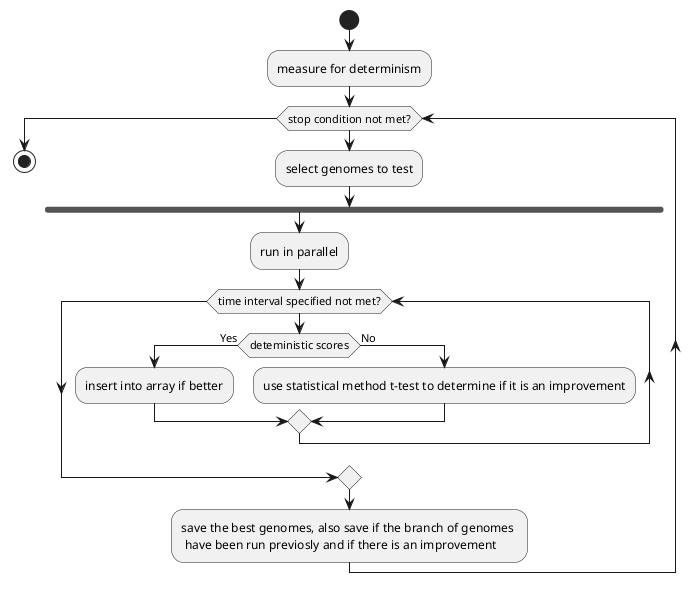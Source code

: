 @startuml
start

:measure for determinism; 

while (stop condition not met?)

  :select genomes to test;

  fork 
  :run in parallel;
  while (time interval specified not met?)

  if (deteministic scores) then (Yes)
    :insert into array if better;
  else (No)
    :use statistical method t-test to determine if it is an improvement;
  endif

  endwhile
  end merge
  :save the best genomes, also save if the branch of genomes \n have been run previosly and if there is an improvement;

endwhile

stop
@enduml
